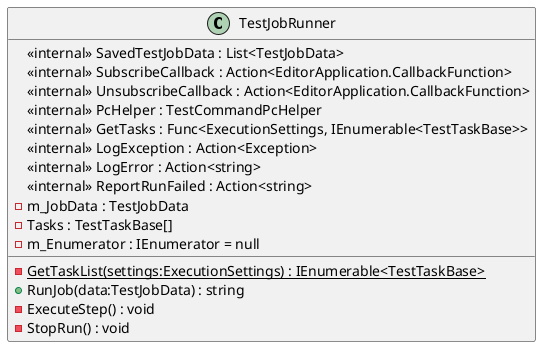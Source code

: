 @startuml
class TestJobRunner {
    - {static} GetTaskList(settings:ExecutionSettings) : IEnumerable<TestTaskBase>
    <<internal>> SavedTestJobData : List<TestJobData>
    <<internal>> SubscribeCallback : Action<EditorApplication.CallbackFunction>
    <<internal>> UnsubscribeCallback : Action<EditorApplication.CallbackFunction>
    <<internal>> PcHelper : TestCommandPcHelper
    <<internal>> GetTasks : Func<ExecutionSettings, IEnumerable<TestTaskBase>>
    <<internal>> LogException : Action<Exception>
    <<internal>> LogError : Action<string>
    <<internal>> ReportRunFailed : Action<string>
    - m_JobData : TestJobData
    - Tasks : TestTaskBase[]
    - m_Enumerator : IEnumerator = null
    + RunJob(data:TestJobData) : string
    - ExecuteStep() : void
    - StopRun() : void
}
@enduml
